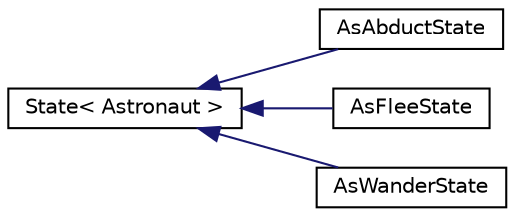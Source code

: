 digraph "Graphical Class Hierarchy"
{
  edge [fontname="Helvetica",fontsize="10",labelfontname="Helvetica",labelfontsize="10"];
  node [fontname="Helvetica",fontsize="10",shape=record];
  rankdir="LR";
  Node0 [label="State\< Astronaut \>",height=0.2,width=0.4,color="black", fillcolor="white", style="filled",URL="$class_state.html"];
  Node0 -> Node1 [dir="back",color="midnightblue",fontsize="10",style="solid",fontname="Helvetica"];
  Node1 [label="AsAbductState",height=0.2,width=0.4,color="black", fillcolor="white", style="filled",URL="$class_as_abduct_state.html"];
  Node0 -> Node2 [dir="back",color="midnightblue",fontsize="10",style="solid",fontname="Helvetica"];
  Node2 [label="AsFleeState",height=0.2,width=0.4,color="black", fillcolor="white", style="filled",URL="$class_as_flee_state.html"];
  Node0 -> Node3 [dir="back",color="midnightblue",fontsize="10",style="solid",fontname="Helvetica"];
  Node3 [label="AsWanderState",height=0.2,width=0.4,color="black", fillcolor="white", style="filled",URL="$class_as_wander_state.html"];
}
